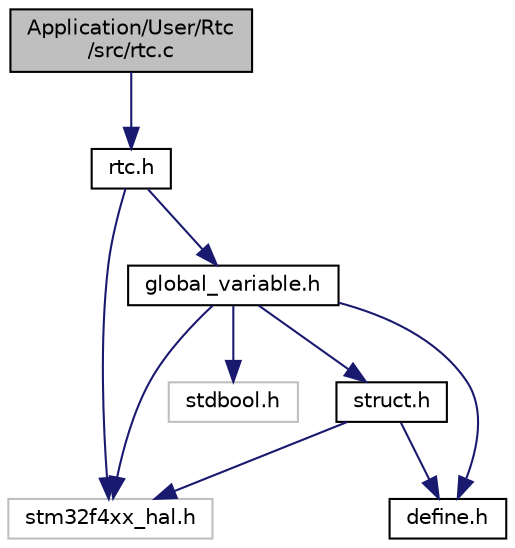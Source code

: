 digraph "Application/User/Rtc/src/rtc.c"
{
  edge [fontname="Helvetica",fontsize="10",labelfontname="Helvetica",labelfontsize="10"];
  node [fontname="Helvetica",fontsize="10",shape=record];
  Node0 [label="Application/User/Rtc\l/src/rtc.c",height=0.2,width=0.4,color="black", fillcolor="grey75", style="filled", fontcolor="black"];
  Node0 -> Node1 [color="midnightblue",fontsize="10",style="solid",fontname="Helvetica"];
  Node1 [label="rtc.h",height=0.2,width=0.4,color="black", fillcolor="white", style="filled",URL="$rtc_8h.html"];
  Node1 -> Node2 [color="midnightblue",fontsize="10",style="solid",fontname="Helvetica"];
  Node2 [label="stm32f4xx_hal.h",height=0.2,width=0.4,color="grey75", fillcolor="white", style="filled"];
  Node1 -> Node3 [color="midnightblue",fontsize="10",style="solid",fontname="Helvetica"];
  Node3 [label="global_variable.h",height=0.2,width=0.4,color="black", fillcolor="white", style="filled",URL="$global__variable_8h.html"];
  Node3 -> Node2 [color="midnightblue",fontsize="10",style="solid",fontname="Helvetica"];
  Node3 -> Node4 [color="midnightblue",fontsize="10",style="solid",fontname="Helvetica"];
  Node4 [label="stdbool.h",height=0.2,width=0.4,color="grey75", fillcolor="white", style="filled"];
  Node3 -> Node5 [color="midnightblue",fontsize="10",style="solid",fontname="Helvetica"];
  Node5 [label="define.h",height=0.2,width=0.4,color="black", fillcolor="white", style="filled",URL="$define_8h.html"];
  Node3 -> Node6 [color="midnightblue",fontsize="10",style="solid",fontname="Helvetica"];
  Node6 [label="struct.h",height=0.2,width=0.4,color="black", fillcolor="white", style="filled",URL="$struct_8h.html"];
  Node6 -> Node2 [color="midnightblue",fontsize="10",style="solid",fontname="Helvetica"];
  Node6 -> Node5 [color="midnightblue",fontsize="10",style="solid",fontname="Helvetica"];
}
